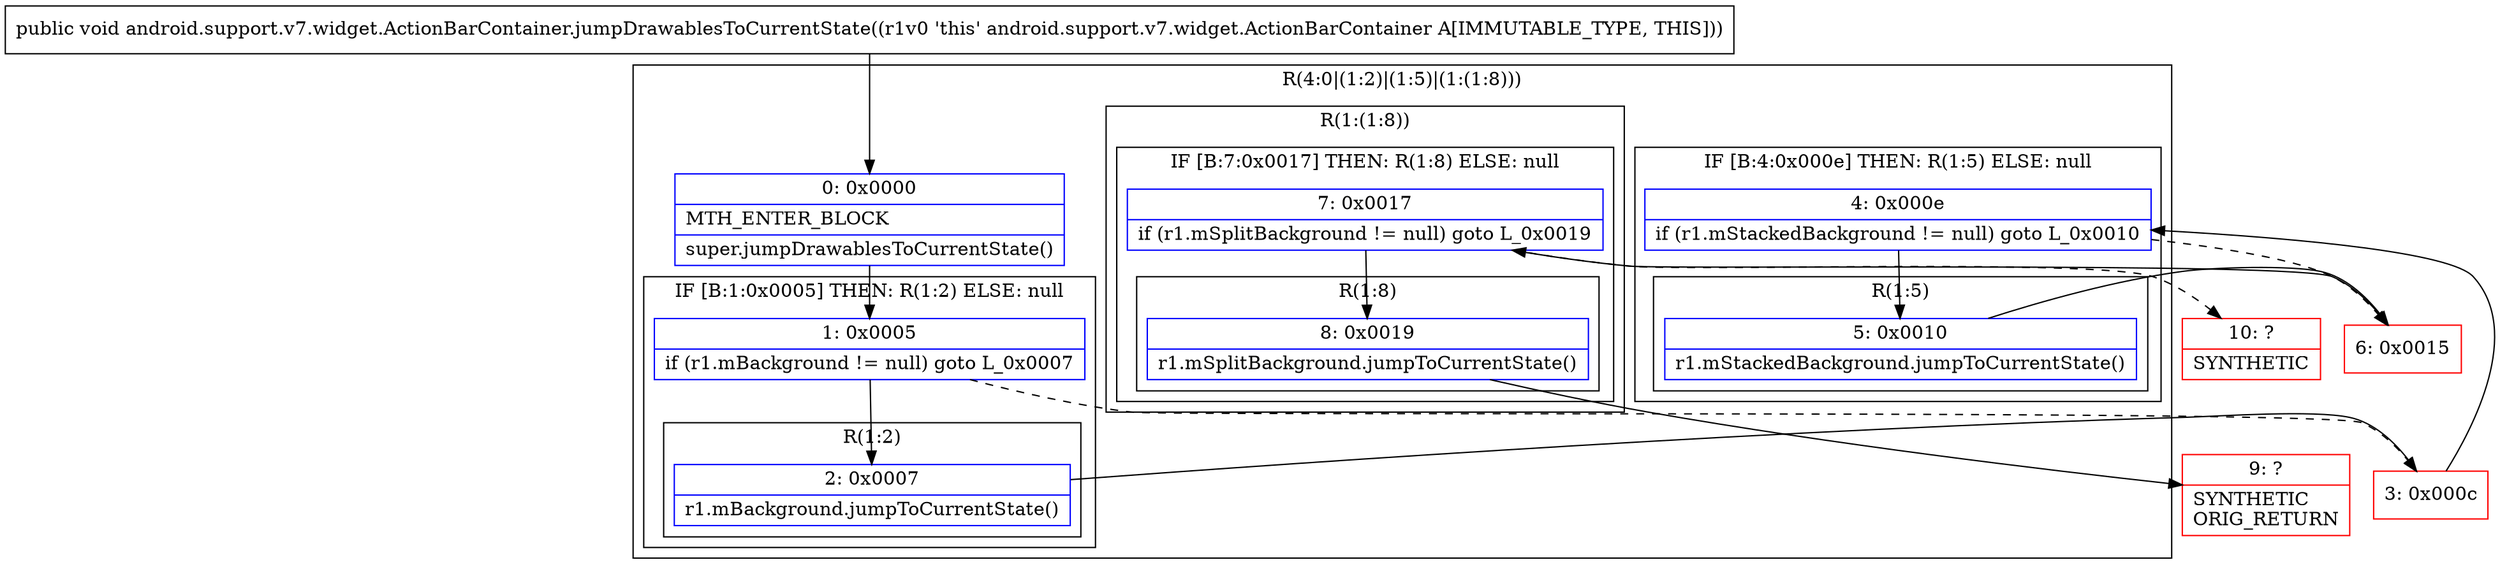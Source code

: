digraph "CFG forandroid.support.v7.widget.ActionBarContainer.jumpDrawablesToCurrentState()V" {
subgraph cluster_Region_1517374024 {
label = "R(4:0|(1:2)|(1:5)|(1:(1:8)))";
node [shape=record,color=blue];
Node_0 [shape=record,label="{0\:\ 0x0000|MTH_ENTER_BLOCK\l|super.jumpDrawablesToCurrentState()\l}"];
subgraph cluster_IfRegion_256014934 {
label = "IF [B:1:0x0005] THEN: R(1:2) ELSE: null";
node [shape=record,color=blue];
Node_1 [shape=record,label="{1\:\ 0x0005|if (r1.mBackground != null) goto L_0x0007\l}"];
subgraph cluster_Region_828211396 {
label = "R(1:2)";
node [shape=record,color=blue];
Node_2 [shape=record,label="{2\:\ 0x0007|r1.mBackground.jumpToCurrentState()\l}"];
}
}
subgraph cluster_IfRegion_1993471060 {
label = "IF [B:4:0x000e] THEN: R(1:5) ELSE: null";
node [shape=record,color=blue];
Node_4 [shape=record,label="{4\:\ 0x000e|if (r1.mStackedBackground != null) goto L_0x0010\l}"];
subgraph cluster_Region_648205260 {
label = "R(1:5)";
node [shape=record,color=blue];
Node_5 [shape=record,label="{5\:\ 0x0010|r1.mStackedBackground.jumpToCurrentState()\l}"];
}
}
subgraph cluster_Region_984518020 {
label = "R(1:(1:8))";
node [shape=record,color=blue];
subgraph cluster_IfRegion_1730699701 {
label = "IF [B:7:0x0017] THEN: R(1:8) ELSE: null";
node [shape=record,color=blue];
Node_7 [shape=record,label="{7\:\ 0x0017|if (r1.mSplitBackground != null) goto L_0x0019\l}"];
subgraph cluster_Region_513952336 {
label = "R(1:8)";
node [shape=record,color=blue];
Node_8 [shape=record,label="{8\:\ 0x0019|r1.mSplitBackground.jumpToCurrentState()\l}"];
}
}
}
}
Node_3 [shape=record,color=red,label="{3\:\ 0x000c}"];
Node_6 [shape=record,color=red,label="{6\:\ 0x0015}"];
Node_9 [shape=record,color=red,label="{9\:\ ?|SYNTHETIC\lORIG_RETURN\l}"];
Node_10 [shape=record,color=red,label="{10\:\ ?|SYNTHETIC\l}"];
MethodNode[shape=record,label="{public void android.support.v7.widget.ActionBarContainer.jumpDrawablesToCurrentState((r1v0 'this' android.support.v7.widget.ActionBarContainer A[IMMUTABLE_TYPE, THIS])) }"];
MethodNode -> Node_0;
Node_0 -> Node_1;
Node_1 -> Node_2;
Node_1 -> Node_3[style=dashed];
Node_2 -> Node_3;
Node_4 -> Node_5;
Node_4 -> Node_6[style=dashed];
Node_5 -> Node_6;
Node_7 -> Node_8;
Node_7 -> Node_10[style=dashed];
Node_8 -> Node_9;
Node_3 -> Node_4;
Node_6 -> Node_7;
}

